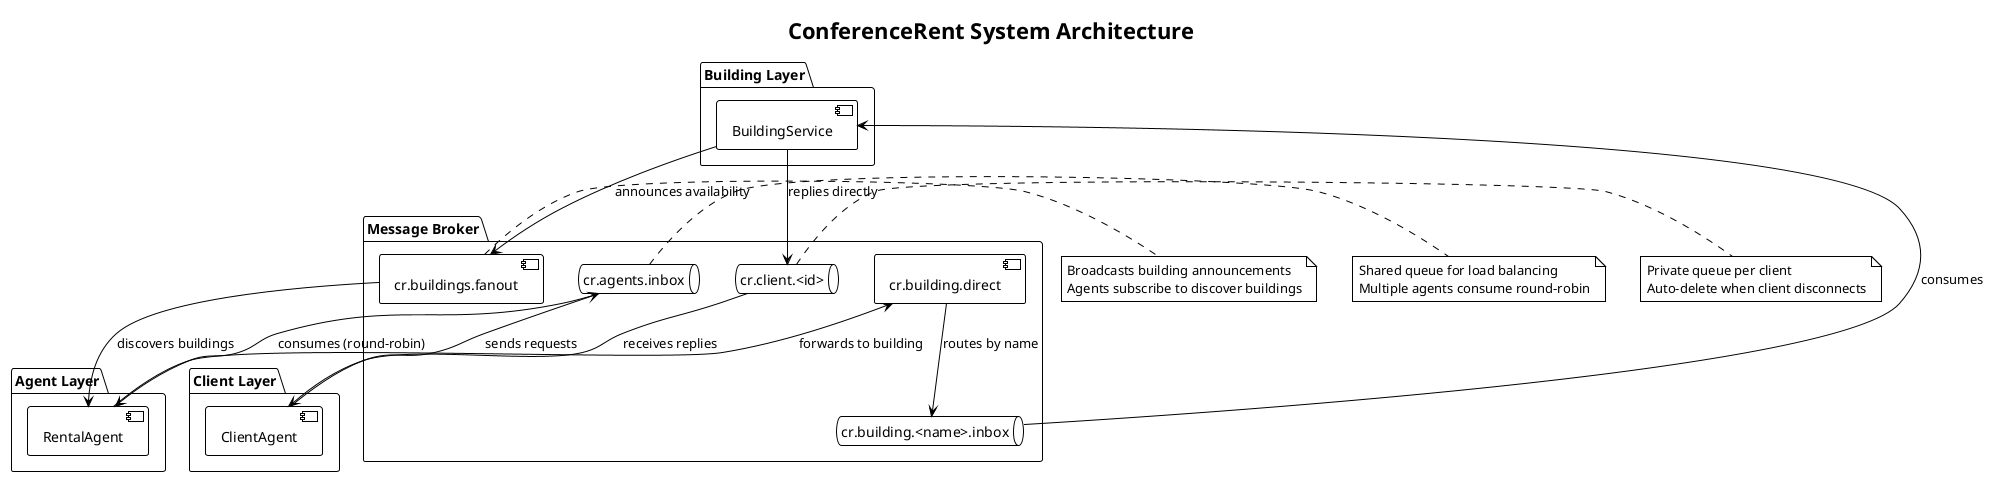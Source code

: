 @startuml
!theme plain
title ConferenceRent System Architecture

' components
package "Client Layer" {
    [ClientAgent] as Client
}

package "Agent Layer" {
    [RentalAgent] as Agent
}

package "Building Layer" {
    [BuildingService] as Building
}

package "Message Broker" {
    queue "cr.agents.inbox" as AgentQueue
    queue "cr.client.<id>" as ClientQueue
    queue "cr.building.<name>.inbox" as BuildingQueue
    
    component "cr.buildings.fanout" as FanoutExchange
    component "cr.building.direct" as DirectExchange
}

' relationships
Client --> AgentQueue : sends requests
AgentQueue --> Agent : consumes (round-robin)
Agent --> DirectExchange : forwards to building
DirectExchange --> BuildingQueue : routes by name
BuildingQueue --> Building : consumes
Building --> ClientQueue : replies directly
ClientQueue --> Client : receives replies

Building --> FanoutExchange : announces availability
FanoutExchange --> Agent : discovers buildings

note right of AgentQueue
  Shared queue for load balancing
  Multiple agents consume round-robin
end note

note right of ClientQueue
  Private queue per client
  Auto-delete when client disconnects
end note

note right of FanoutExchange
  Broadcasts building announcements
  Agents subscribe to discover buildings
end note

@enduml
